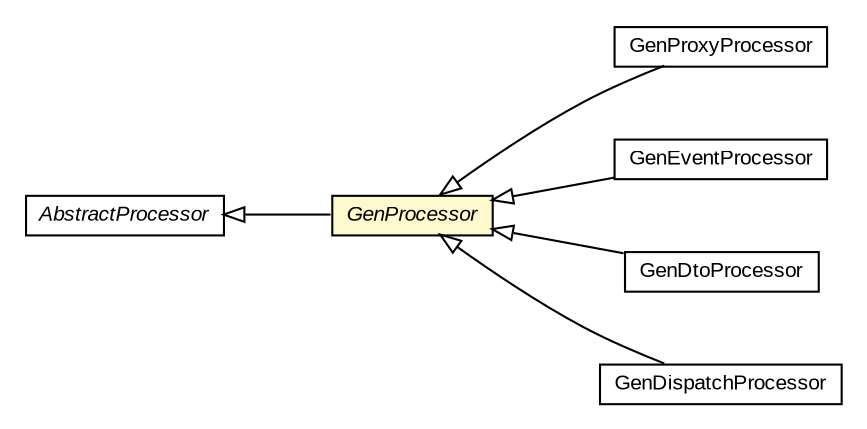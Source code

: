 #!/usr/local/bin/dot
#
# Class diagram 
# Generated by UMLGraph version R5_6-24-gf6e263 (http://www.umlgraph.org/)
#

digraph G {
	edge [fontname="arial",fontsize=10,labelfontname="arial",labelfontsize=10];
	node [fontname="arial",fontsize=10,shape=plaintext];
	nodesep=0.25;
	ranksep=0.5;
	rankdir=LR;
	// com.gwtplatform.dispatch.annotation.processor.GenProxyProcessor
	c265975 [label=<<table title="com.gwtplatform.dispatch.annotation.processor.GenProxyProcessor" border="0" cellborder="1" cellspacing="0" cellpadding="2" port="p" href="./GenProxyProcessor.html">
		<tr><td><table border="0" cellspacing="0" cellpadding="1">
<tr><td align="center" balign="center"> GenProxyProcessor </td></tr>
		</table></td></tr>
		</table>>, URL="./GenProxyProcessor.html", fontname="arial", fontcolor="black", fontsize=10.0];
	// com.gwtplatform.dispatch.annotation.processor.GenProcessor
	c265976 [label=<<table title="com.gwtplatform.dispatch.annotation.processor.GenProcessor" border="0" cellborder="1" cellspacing="0" cellpadding="2" port="p" bgcolor="lemonChiffon" href="./GenProcessor.html">
		<tr><td><table border="0" cellspacing="0" cellpadding="1">
<tr><td align="center" balign="center"><font face="arial italic"> GenProcessor </font></td></tr>
		</table></td></tr>
		</table>>, URL="./GenProcessor.html", fontname="arial", fontcolor="black", fontsize=10.0];
	// com.gwtplatform.dispatch.annotation.processor.GenEventProcessor
	c265977 [label=<<table title="com.gwtplatform.dispatch.annotation.processor.GenEventProcessor" border="0" cellborder="1" cellspacing="0" cellpadding="2" port="p" href="./GenEventProcessor.html">
		<tr><td><table border="0" cellspacing="0" cellpadding="1">
<tr><td align="center" balign="center"> GenEventProcessor </td></tr>
		</table></td></tr>
		</table>>, URL="./GenEventProcessor.html", fontname="arial", fontcolor="black", fontsize=10.0];
	// com.gwtplatform.dispatch.annotation.processor.GenDtoProcessor
	c265978 [label=<<table title="com.gwtplatform.dispatch.annotation.processor.GenDtoProcessor" border="0" cellborder="1" cellspacing="0" cellpadding="2" port="p" href="./GenDtoProcessor.html">
		<tr><td><table border="0" cellspacing="0" cellpadding="1">
<tr><td align="center" balign="center"> GenDtoProcessor </td></tr>
		</table></td></tr>
		</table>>, URL="./GenDtoProcessor.html", fontname="arial", fontcolor="black", fontsize=10.0];
	// com.gwtplatform.dispatch.annotation.processor.GenDispatchProcessor
	c265979 [label=<<table title="com.gwtplatform.dispatch.annotation.processor.GenDispatchProcessor" border="0" cellborder="1" cellspacing="0" cellpadding="2" port="p" href="./GenDispatchProcessor.html">
		<tr><td><table border="0" cellspacing="0" cellpadding="1">
<tr><td align="center" balign="center"> GenDispatchProcessor </td></tr>
		</table></td></tr>
		</table>>, URL="./GenDispatchProcessor.html", fontname="arial", fontcolor="black", fontsize=10.0];
	//com.gwtplatform.dispatch.annotation.processor.GenProxyProcessor extends com.gwtplatform.dispatch.annotation.processor.GenProcessor
	c265976:p -> c265975:p [dir=back,arrowtail=empty];
	//com.gwtplatform.dispatch.annotation.processor.GenProcessor extends javax.annotation.processing.AbstractProcessor
	c266240:p -> c265976:p [dir=back,arrowtail=empty];
	//com.gwtplatform.dispatch.annotation.processor.GenEventProcessor extends com.gwtplatform.dispatch.annotation.processor.GenProcessor
	c265976:p -> c265977:p [dir=back,arrowtail=empty];
	//com.gwtplatform.dispatch.annotation.processor.GenDtoProcessor extends com.gwtplatform.dispatch.annotation.processor.GenProcessor
	c265976:p -> c265978:p [dir=back,arrowtail=empty];
	//com.gwtplatform.dispatch.annotation.processor.GenDispatchProcessor extends com.gwtplatform.dispatch.annotation.processor.GenProcessor
	c265976:p -> c265979:p [dir=back,arrowtail=empty];
	// javax.annotation.processing.AbstractProcessor
	c266240 [label=<<table title="javax.annotation.processing.AbstractProcessor" border="0" cellborder="1" cellspacing="0" cellpadding="2" port="p" href="http://download.oracle.com/javase/6/docs/api/javax/annotation/processing/AbstractProcessor.html">
		<tr><td><table border="0" cellspacing="0" cellpadding="1">
<tr><td align="center" balign="center"><font face="arial italic"> AbstractProcessor </font></td></tr>
		</table></td></tr>
		</table>>, URL="http://download.oracle.com/javase/6/docs/api/javax/annotation/processing/AbstractProcessor.html", fontname="arial", fontcolor="black", fontsize=10.0];
}

